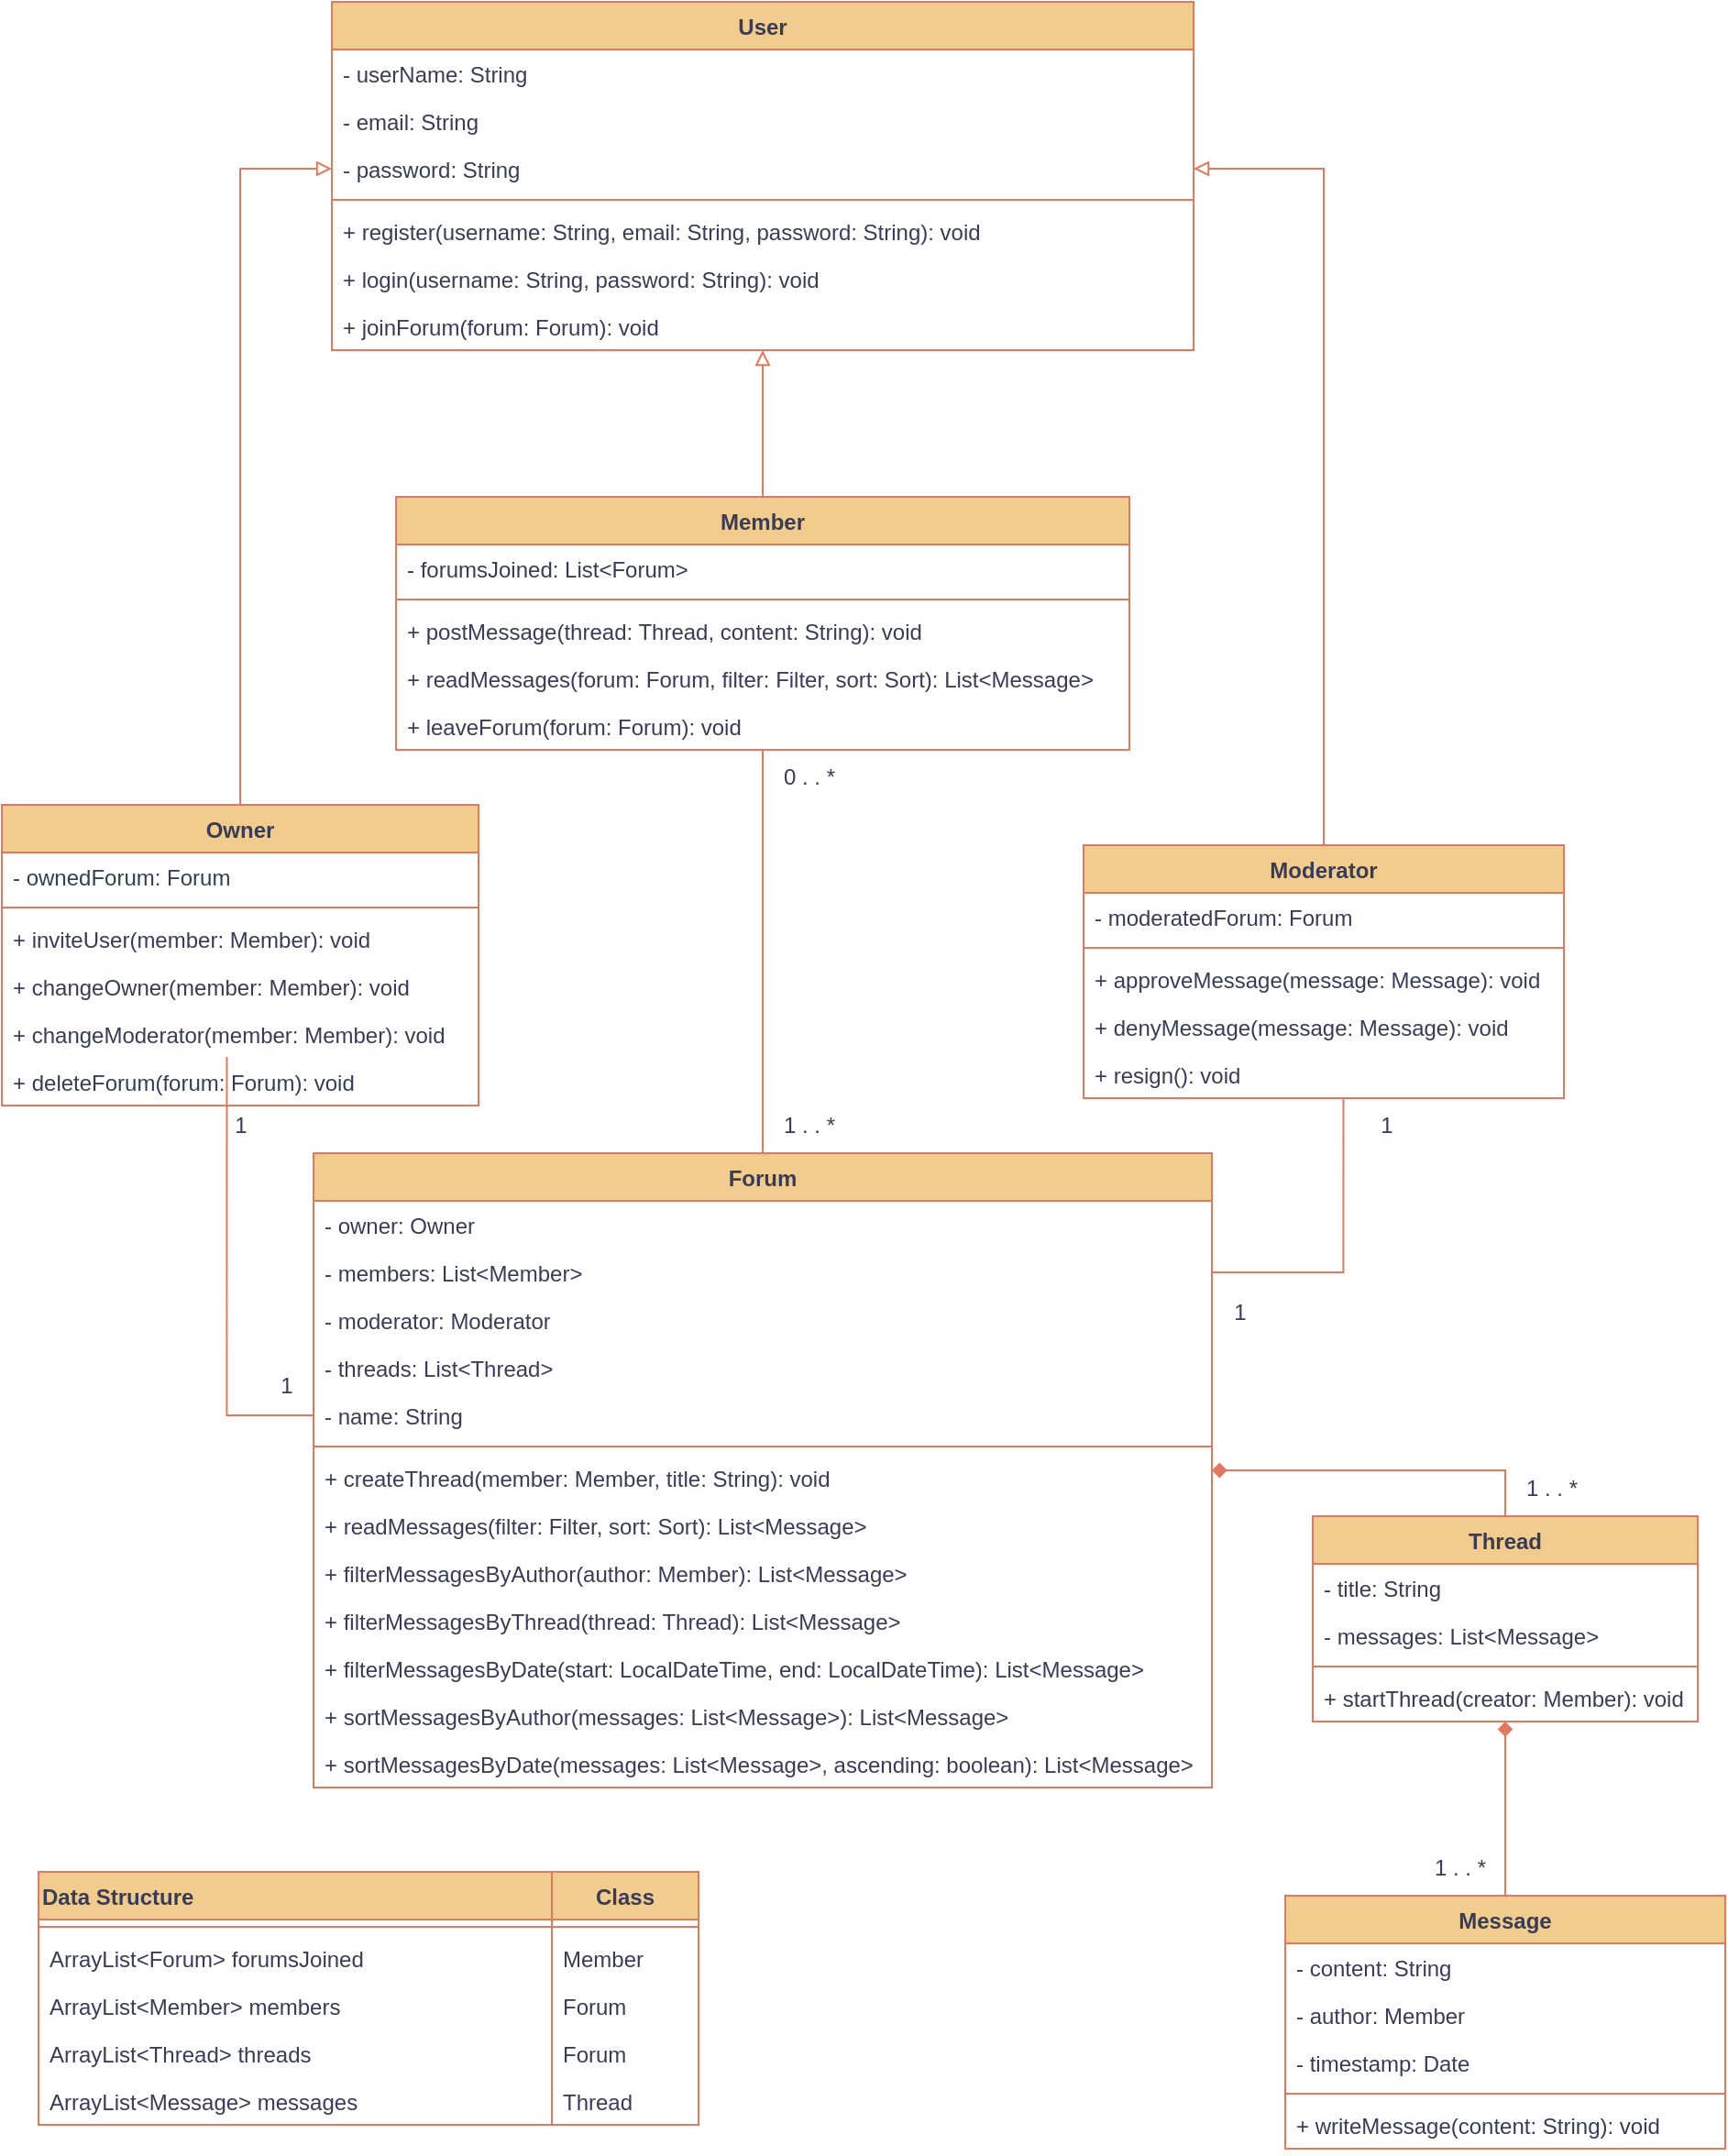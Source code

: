 <mxfile version="26.1.0">
  <diagram name="Page-1" id="z3F2Df69MTrh12v1El92">
    <mxGraphModel dx="954" dy="647" grid="1" gridSize="10" guides="1" tooltips="1" connect="1" arrows="1" fold="1" page="1" pageScale="1" pageWidth="850" pageHeight="1100" math="0" shadow="0">
      <root>
        <mxCell id="0" />
        <mxCell id="1" parent="0" />
        <mxCell id="HGnSuS2llOxZGflMNCmK-1" value="User" style="swimlane;fontStyle=1;align=center;verticalAlign=top;childLayout=stackLayout;horizontal=1;startSize=26;horizontalStack=0;resizeParent=1;resizeParentMax=0;resizeLast=0;collapsible=1;marginBottom=0;whiteSpace=wrap;html=1;labelBackgroundColor=none;points=[[0,0,0,0,0],[0,0.25,0,0,0],[0,0.5,0,0,0],[0,0.75,0,0,0],[0,1,0,0,0],[0.25,0,0,0,0],[0.25,1,0,0,0],[0.5,0,0,0,0],[0.5,1,0,0,0],[0.75,0,0,0,0],[0.75,1,0,0,0],[1,0,0,0,0],[1,0.25,0,0,0],[1,0.5,0,0,0],[1,0.75,0,0,0],[1,1,0,0,0]];swimlaneLine=1;fillOpacity=100;fillColor=#F2CC8F;strokeColor=#E07A5F;fontColor=#393C56;" parent="1" vertex="1">
          <mxGeometry x="190" y="20" width="470" height="190" as="geometry">
            <mxRectangle x="345" y="50" width="70" height="30" as="alternateBounds" />
          </mxGeometry>
        </mxCell>
        <mxCell id="HGnSuS2llOxZGflMNCmK-2" value="- userName: String" style="text;align=left;verticalAlign=top;spacingLeft=4;spacingRight=4;overflow=hidden;rotatable=0;points=[[0,0.5],[1,0.5]];portConstraint=eastwest;whiteSpace=wrap;html=1;labelBackgroundColor=none;swimlaneLine=1;fillOpacity=100;fontColor=#393C56;" parent="HGnSuS2llOxZGflMNCmK-1" vertex="1">
          <mxGeometry y="26" width="470" height="26" as="geometry" />
        </mxCell>
        <mxCell id="HGnSuS2llOxZGflMNCmK-4" value="- email: String" style="text;align=left;verticalAlign=top;spacingLeft=4;spacingRight=4;overflow=hidden;rotatable=0;points=[[0,0.5],[1,0.5]];portConstraint=eastwest;whiteSpace=wrap;html=1;labelBackgroundColor=none;swimlaneLine=1;fillOpacity=100;fontColor=#393C56;" parent="HGnSuS2llOxZGflMNCmK-1" vertex="1">
          <mxGeometry y="52" width="470" height="26" as="geometry" />
        </mxCell>
        <mxCell id="HGnSuS2llOxZGflMNCmK-54" value="- password: String" style="text;align=left;verticalAlign=top;spacingLeft=4;spacingRight=4;overflow=hidden;rotatable=0;points=[[0,0.5],[1,0.5]];portConstraint=eastwest;whiteSpace=wrap;html=1;labelBackgroundColor=none;swimlaneLine=1;fillOpacity=100;fontColor=#393C56;" parent="HGnSuS2llOxZGflMNCmK-1" vertex="1">
          <mxGeometry y="78" width="470" height="26" as="geometry" />
        </mxCell>
        <mxCell id="HGnSuS2llOxZGflMNCmK-3" value="" style="line;strokeWidth=1;align=left;verticalAlign=middle;spacingTop=-1;spacingLeft=3;spacingRight=3;rotatable=0;labelPosition=right;points=[];portConstraint=eastwest;labelBackgroundColor=none;swimlaneLine=1;fillOpacity=100;fillColor=#F2CC8F;strokeColor=#E07A5F;fontColor=#393C56;" parent="HGnSuS2llOxZGflMNCmK-1" vertex="1">
          <mxGeometry y="104" width="470" height="8" as="geometry" />
        </mxCell>
        <mxCell id="HGnSuS2llOxZGflMNCmK-56" value="+ register(username: String, email: String, password: String): void" style="text;align=left;verticalAlign=top;spacingLeft=4;spacingRight=4;overflow=hidden;rotatable=0;points=[[0,0.5],[1,0.5]];portConstraint=eastwest;whiteSpace=wrap;html=1;labelBackgroundColor=none;swimlaneLine=1;fillOpacity=100;fontColor=#393C56;" parent="HGnSuS2llOxZGflMNCmK-1" vertex="1">
          <mxGeometry y="112" width="470" height="26" as="geometry" />
        </mxCell>
        <mxCell id="HGnSuS2llOxZGflMNCmK-57" value="+ login(username: String, password: String): void" style="text;align=left;verticalAlign=top;spacingLeft=4;spacingRight=4;overflow=hidden;rotatable=0;points=[[0,0.5],[1,0.5]];portConstraint=eastwest;whiteSpace=wrap;html=1;labelBackgroundColor=none;swimlaneLine=1;fillOpacity=100;fontColor=#393C56;" parent="HGnSuS2llOxZGflMNCmK-1" vertex="1">
          <mxGeometry y="138" width="470" height="26" as="geometry" />
        </mxCell>
        <mxCell id="HGnSuS2llOxZGflMNCmK-58" value="+ joinForum(forum: Forum): void" style="text;align=left;verticalAlign=top;spacingLeft=4;spacingRight=4;overflow=hidden;rotatable=0;points=[[0,0.5],[1,0.5]];portConstraint=eastwest;whiteSpace=wrap;html=1;labelBackgroundColor=none;swimlaneLine=1;fillOpacity=100;fontColor=#393C56;" parent="HGnSuS2llOxZGflMNCmK-1" vertex="1">
          <mxGeometry y="164" width="470" height="26" as="geometry" />
        </mxCell>
        <mxCell id="HGnSuS2llOxZGflMNCmK-115" style="edgeStyle=orthogonalEdgeStyle;rounded=0;orthogonalLoop=1;jettySize=auto;html=1;exitX=0.5;exitY=0;exitDx=0;exitDy=0;entryX=0;entryY=0.5;entryDx=0;entryDy=0;endArrow=block;endFill=0;swimlaneLine=1;fillOpacity=100;labelBackgroundColor=none;strokeColor=#E07A5F;fontColor=default;" parent="1" source="HGnSuS2llOxZGflMNCmK-8" target="HGnSuS2llOxZGflMNCmK-54" edge="1">
          <mxGeometry relative="1" as="geometry" />
        </mxCell>
        <mxCell id="HGnSuS2llOxZGflMNCmK-8" value="Owner" style="swimlane;fontStyle=1;align=center;verticalAlign=top;childLayout=stackLayout;horizontal=1;startSize=26;horizontalStack=0;resizeParent=1;resizeParentMax=0;resizeLast=0;collapsible=1;marginBottom=0;whiteSpace=wrap;html=1;labelBackgroundColor=none;swimlaneLine=1;fillOpacity=100;fillColor=#F2CC8F;strokeColor=#E07A5F;fontColor=#393C56;" parent="1" vertex="1">
          <mxGeometry x="10" y="458" width="260" height="164" as="geometry" />
        </mxCell>
        <mxCell id="HGnSuS2llOxZGflMNCmK-9" value="- ownedForum: Forum" style="text;align=left;verticalAlign=top;spacingLeft=4;spacingRight=4;overflow=hidden;rotatable=0;points=[[0,0.5],[1,0.5]];portConstraint=eastwest;whiteSpace=wrap;html=1;labelBackgroundColor=none;swimlaneLine=1;fillOpacity=100;fontColor=#393C56;" parent="HGnSuS2llOxZGflMNCmK-8" vertex="1">
          <mxGeometry y="26" width="260" height="26" as="geometry" />
        </mxCell>
        <mxCell id="HGnSuS2llOxZGflMNCmK-10" value="" style="line;strokeWidth=1;align=left;verticalAlign=middle;spacingTop=-1;spacingLeft=3;spacingRight=3;rotatable=0;labelPosition=right;points=[];portConstraint=eastwest;labelBackgroundColor=none;swimlaneLine=1;fillOpacity=100;fillColor=#F2CC8F;strokeColor=#E07A5F;fontColor=#393C56;" parent="HGnSuS2llOxZGflMNCmK-8" vertex="1">
          <mxGeometry y="52" width="260" height="8" as="geometry" />
        </mxCell>
        <mxCell id="HGnSuS2llOxZGflMNCmK-11" value="+ inviteUser(member: Member): void" style="text;align=left;verticalAlign=top;spacingLeft=4;spacingRight=4;overflow=hidden;rotatable=0;points=[[0,0.5],[1,0.5]];portConstraint=eastwest;whiteSpace=wrap;html=1;labelBackgroundColor=none;swimlaneLine=1;fillOpacity=100;fontColor=#393C56;" parent="HGnSuS2llOxZGflMNCmK-8" vertex="1">
          <mxGeometry y="60" width="260" height="26" as="geometry" />
        </mxCell>
        <mxCell id="HGnSuS2llOxZGflMNCmK-104" value="+ changeOwner(member: Member): void" style="text;align=left;verticalAlign=top;spacingLeft=4;spacingRight=4;overflow=hidden;rotatable=0;points=[[0,0.5],[1,0.5]];portConstraint=eastwest;whiteSpace=wrap;html=1;labelBackgroundColor=none;swimlaneLine=1;fillOpacity=100;fontColor=#393C56;" parent="HGnSuS2llOxZGflMNCmK-8" vertex="1">
          <mxGeometry y="86" width="260" height="26" as="geometry" />
        </mxCell>
        <mxCell id="HGnSuS2llOxZGflMNCmK-105" value="+ changeModerator(member: Member): void" style="text;align=left;verticalAlign=top;spacingLeft=4;spacingRight=4;overflow=hidden;rotatable=0;points=[[0,0.5],[1,0.5]];portConstraint=eastwest;whiteSpace=wrap;html=1;labelBackgroundColor=none;swimlaneLine=1;fillOpacity=100;fontColor=#393C56;" parent="HGnSuS2llOxZGflMNCmK-8" vertex="1">
          <mxGeometry y="112" width="260" height="26" as="geometry" />
        </mxCell>
        <mxCell id="B9IBZ_fGkiX7QA2dtsgO-2" value="+ deleteForum(forum: Forum): void" style="text;align=left;verticalAlign=top;spacingLeft=4;spacingRight=4;overflow=hidden;rotatable=0;points=[[0,0.5],[1,0.5]];portConstraint=eastwest;whiteSpace=wrap;html=1;labelBackgroundColor=none;swimlaneLine=1;fillOpacity=100;fontColor=#393C56;" vertex="1" parent="HGnSuS2llOxZGflMNCmK-8">
          <mxGeometry y="138" width="260" height="26" as="geometry" />
        </mxCell>
        <mxCell id="HGnSuS2llOxZGflMNCmK-114" style="edgeStyle=orthogonalEdgeStyle;rounded=0;orthogonalLoop=1;jettySize=auto;html=1;exitX=0.5;exitY=0;exitDx=0;exitDy=0;entryX=1;entryY=0.5;entryDx=0;entryDy=0;endArrow=block;endFill=0;swimlaneLine=1;fillOpacity=100;labelBackgroundColor=none;strokeColor=#E07A5F;fontColor=default;" parent="1" source="HGnSuS2llOxZGflMNCmK-12" target="HGnSuS2llOxZGflMNCmK-54" edge="1">
          <mxGeometry relative="1" as="geometry" />
        </mxCell>
        <mxCell id="HGnSuS2llOxZGflMNCmK-12" value="Moderator" style="swimlane;fontStyle=1;align=center;verticalAlign=top;childLayout=stackLayout;horizontal=1;startSize=26;horizontalStack=0;resizeParent=1;resizeParentMax=0;resizeLast=0;collapsible=1;marginBottom=0;whiteSpace=wrap;html=1;labelBackgroundColor=none;swimlaneLine=1;fillOpacity=100;fillColor=#F2CC8F;strokeColor=#E07A5F;fontColor=#393C56;" parent="1" vertex="1">
          <mxGeometry x="600" y="480" width="262" height="138" as="geometry" />
        </mxCell>
        <mxCell id="HGnSuS2llOxZGflMNCmK-13" value="- moderatedForum: Forum" style="text;align=left;verticalAlign=top;spacingLeft=4;spacingRight=4;overflow=hidden;rotatable=0;points=[[0,0.5],[1,0.5]];portConstraint=eastwest;whiteSpace=wrap;html=1;labelBackgroundColor=none;swimlaneLine=1;fillOpacity=100;fontColor=#393C56;" parent="HGnSuS2llOxZGflMNCmK-12" vertex="1">
          <mxGeometry y="26" width="262" height="26" as="geometry" />
        </mxCell>
        <mxCell id="HGnSuS2llOxZGflMNCmK-14" value="" style="line;strokeWidth=1;align=left;verticalAlign=middle;spacingTop=-1;spacingLeft=3;spacingRight=3;rotatable=0;labelPosition=right;points=[];portConstraint=eastwest;labelBackgroundColor=none;swimlaneLine=1;fillOpacity=100;fillColor=#F2CC8F;strokeColor=#E07A5F;fontColor=#393C56;" parent="HGnSuS2llOxZGflMNCmK-12" vertex="1">
          <mxGeometry y="52" width="262" height="8" as="geometry" />
        </mxCell>
        <mxCell id="HGnSuS2llOxZGflMNCmK-15" value="+ approveMessage(message: Message): void" style="text;align=left;verticalAlign=top;spacingLeft=4;spacingRight=4;overflow=hidden;rotatable=0;points=[[0,0.5],[1,0.5]];portConstraint=eastwest;whiteSpace=wrap;html=1;labelBackgroundColor=none;swimlaneLine=1;fillOpacity=100;fontColor=#393C56;" parent="HGnSuS2llOxZGflMNCmK-12" vertex="1">
          <mxGeometry y="60" width="262" height="26" as="geometry" />
        </mxCell>
        <mxCell id="HGnSuS2llOxZGflMNCmK-64" value="+ denyMessage(message: Message): void" style="text;align=left;verticalAlign=top;spacingLeft=4;spacingRight=4;overflow=hidden;rotatable=0;points=[[0,0.5],[1,0.5]];portConstraint=eastwest;whiteSpace=wrap;html=1;labelBackgroundColor=none;swimlaneLine=1;fillOpacity=100;fontColor=#393C56;" parent="HGnSuS2llOxZGflMNCmK-12" vertex="1">
          <mxGeometry y="86" width="262" height="26" as="geometry" />
        </mxCell>
        <mxCell id="HGnSuS2llOxZGflMNCmK-65" value="+ resign(): void" style="text;align=left;verticalAlign=top;spacingLeft=4;spacingRight=4;overflow=hidden;rotatable=0;points=[[0,0.5],[1,0.5]];portConstraint=eastwest;whiteSpace=wrap;html=1;labelBackgroundColor=none;swimlaneLine=1;fillOpacity=100;fontColor=#393C56;" parent="HGnSuS2llOxZGflMNCmK-12" vertex="1">
          <mxGeometry y="112" width="262" height="26" as="geometry" />
        </mxCell>
        <mxCell id="HGnSuS2llOxZGflMNCmK-122" value="" style="edgeStyle=orthogonalEdgeStyle;rounded=0;orthogonalLoop=1;jettySize=auto;html=1;endArrow=block;endFill=0;swimlaneLine=1;fillOpacity=100;labelBackgroundColor=none;strokeColor=#E07A5F;fontColor=default;" parent="1" source="HGnSuS2llOxZGflMNCmK-16" target="HGnSuS2llOxZGflMNCmK-58" edge="1">
          <mxGeometry relative="1" as="geometry">
            <Array as="points">
              <mxPoint x="425" y="260" />
              <mxPoint x="425" y="260" />
            </Array>
          </mxGeometry>
        </mxCell>
        <mxCell id="HGnSuS2llOxZGflMNCmK-126" value="" style="edgeStyle=orthogonalEdgeStyle;rounded=0;orthogonalLoop=1;jettySize=auto;html=1;entryX=0.5;entryY=0;entryDx=0;entryDy=0;endArrow=none;startFill=0;swimlaneLine=1;fillOpacity=100;labelBackgroundColor=none;strokeColor=#E07A5F;fontColor=default;" parent="1" source="HGnSuS2llOxZGflMNCmK-16" target="HGnSuS2llOxZGflMNCmK-20" edge="1">
          <mxGeometry relative="1" as="geometry">
            <mxPoint x="425" y="577" as="targetPoint" />
          </mxGeometry>
        </mxCell>
        <mxCell id="HGnSuS2llOxZGflMNCmK-16" value="Member" style="swimlane;fontStyle=1;align=center;verticalAlign=top;childLayout=stackLayout;horizontal=1;startSize=26;horizontalStack=0;resizeParent=1;resizeParentMax=0;resizeLast=0;collapsible=1;marginBottom=0;whiteSpace=wrap;html=1;labelBackgroundColor=none;swimlaneLine=1;fillOpacity=100;fillColor=#F2CC8F;strokeColor=#E07A5F;fontColor=#393C56;" parent="1" vertex="1">
          <mxGeometry x="225" y="290" width="400" height="138" as="geometry" />
        </mxCell>
        <mxCell id="HGnSuS2llOxZGflMNCmK-17" value="- forumsJoined: List&amp;lt;Forum&amp;gt;" style="text;align=left;verticalAlign=top;spacingLeft=4;spacingRight=4;overflow=hidden;rotatable=0;points=[[0,0.5],[1,0.5]];portConstraint=eastwest;whiteSpace=wrap;html=1;labelBackgroundColor=none;swimlaneLine=1;fillOpacity=100;fontColor=#393C56;" parent="HGnSuS2llOxZGflMNCmK-16" vertex="1">
          <mxGeometry y="26" width="400" height="26" as="geometry" />
        </mxCell>
        <mxCell id="HGnSuS2llOxZGflMNCmK-18" value="" style="line;strokeWidth=1;align=left;verticalAlign=middle;spacingTop=-1;spacingLeft=3;spacingRight=3;rotatable=0;labelPosition=right;points=[];portConstraint=eastwest;labelBackgroundColor=none;swimlaneLine=1;fillOpacity=100;fillColor=#F2CC8F;strokeColor=#E07A5F;fontColor=#393C56;" parent="HGnSuS2llOxZGflMNCmK-16" vertex="1">
          <mxGeometry y="52" width="400" height="8" as="geometry" />
        </mxCell>
        <mxCell id="HGnSuS2llOxZGflMNCmK-19" value="+ postMessage(thread: Thread, content: String): void" style="text;align=left;verticalAlign=top;spacingLeft=4;spacingRight=4;overflow=hidden;rotatable=0;points=[[0,0.5],[1,0.5]];portConstraint=eastwest;whiteSpace=wrap;html=1;labelBackgroundColor=none;swimlaneLine=1;fillOpacity=100;fontColor=#393C56;" parent="HGnSuS2llOxZGflMNCmK-16" vertex="1">
          <mxGeometry y="60" width="400" height="26" as="geometry" />
        </mxCell>
        <mxCell id="HGnSuS2llOxZGflMNCmK-106" value="+ readMessages(forum: Forum, filter: Filter, sort: Sort): List&amp;lt;Message&amp;gt;" style="text;align=left;verticalAlign=top;spacingLeft=4;spacingRight=4;overflow=hidden;rotatable=0;points=[[0,0.5],[1,0.5]];portConstraint=eastwest;whiteSpace=wrap;html=1;labelBackgroundColor=none;swimlaneLine=1;fillOpacity=100;fontColor=#393C56;" parent="HGnSuS2llOxZGflMNCmK-16" vertex="1">
          <mxGeometry y="86" width="400" height="26" as="geometry" />
        </mxCell>
        <mxCell id="HGnSuS2llOxZGflMNCmK-107" value="+ leaveForum(forum: Forum): void&amp;nbsp;" style="text;align=left;verticalAlign=top;spacingLeft=4;spacingRight=4;overflow=hidden;rotatable=0;points=[[0,0.5],[1,0.5]];portConstraint=eastwest;whiteSpace=wrap;html=1;labelBackgroundColor=none;swimlaneLine=1;fillOpacity=100;fontColor=#393C56;" parent="HGnSuS2llOxZGflMNCmK-16" vertex="1">
          <mxGeometry y="112" width="400" height="26" as="geometry" />
        </mxCell>
        <mxCell id="HGnSuS2llOxZGflMNCmK-20" value="Forum" style="swimlane;fontStyle=1;align=center;verticalAlign=top;childLayout=stackLayout;horizontal=1;startSize=26;horizontalStack=0;resizeParent=1;resizeParentMax=0;resizeLast=0;collapsible=1;marginBottom=0;whiteSpace=wrap;html=1;labelBackgroundColor=none;swimlaneLine=1;fillOpacity=100;fillColor=#F2CC8F;strokeColor=#E07A5F;fontColor=#393C56;" parent="1" vertex="1">
          <mxGeometry x="180" y="648" width="490" height="346" as="geometry" />
        </mxCell>
        <mxCell id="HGnSuS2llOxZGflMNCmK-23" value="- owner: Owner" style="text;align=left;verticalAlign=top;spacingLeft=4;spacingRight=4;overflow=hidden;rotatable=0;points=[[0,0.5],[1,0.5]];portConstraint=eastwest;whiteSpace=wrap;html=1;labelBackgroundColor=none;swimlaneLine=1;fillOpacity=100;fontColor=#393C56;" parent="HGnSuS2llOxZGflMNCmK-20" vertex="1">
          <mxGeometry y="26" width="490" height="26" as="geometry" />
        </mxCell>
        <mxCell id="HGnSuS2llOxZGflMNCmK-136" value="- members: List&amp;lt;Member&amp;gt;" style="text;align=left;verticalAlign=top;spacingLeft=4;spacingRight=4;overflow=hidden;rotatable=0;points=[[0,0.5],[1,0.5]];portConstraint=eastwest;whiteSpace=wrap;html=1;labelBackgroundColor=none;swimlaneLine=1;fillOpacity=100;fontColor=#393C56;" parent="HGnSuS2llOxZGflMNCmK-20" vertex="1">
          <mxGeometry y="52" width="490" height="26" as="geometry" />
        </mxCell>
        <mxCell id="HGnSuS2llOxZGflMNCmK-135" value="- moderator: Moderator" style="text;align=left;verticalAlign=top;spacingLeft=4;spacingRight=4;overflow=hidden;rotatable=0;points=[[0,0.5],[1,0.5]];portConstraint=eastwest;whiteSpace=wrap;html=1;labelBackgroundColor=none;swimlaneLine=1;fillOpacity=100;fontColor=#393C56;" parent="HGnSuS2llOxZGflMNCmK-20" vertex="1">
          <mxGeometry y="78" width="490" height="26" as="geometry" />
        </mxCell>
        <mxCell id="HGnSuS2llOxZGflMNCmK-137" value="- threads: List&amp;lt;Thread&amp;gt;" style="text;align=left;verticalAlign=top;spacingLeft=4;spacingRight=4;overflow=hidden;rotatable=0;points=[[0,0.5],[1,0.5]];portConstraint=eastwest;whiteSpace=wrap;html=1;labelBackgroundColor=none;swimlaneLine=1;fillOpacity=100;fontColor=#393C56;" parent="HGnSuS2llOxZGflMNCmK-20" vertex="1">
          <mxGeometry y="104" width="490" height="26" as="geometry" />
        </mxCell>
        <mxCell id="HGnSuS2llOxZGflMNCmK-21" value="- name: String" style="text;align=left;verticalAlign=top;spacingLeft=4;spacingRight=4;overflow=hidden;rotatable=0;points=[[0,0.5],[1,0.5]];portConstraint=eastwest;whiteSpace=wrap;html=1;labelBackgroundColor=none;swimlaneLine=1;fillOpacity=100;fontColor=#393C56;" parent="HGnSuS2llOxZGflMNCmK-20" vertex="1">
          <mxGeometry y="130" width="490" height="26" as="geometry" />
        </mxCell>
        <mxCell id="HGnSuS2llOxZGflMNCmK-22" value="" style="line;strokeWidth=1;align=left;verticalAlign=middle;spacingTop=-1;spacingLeft=3;spacingRight=3;rotatable=0;labelPosition=right;points=[];portConstraint=eastwest;labelBackgroundColor=none;swimlaneLine=1;fillOpacity=100;fillColor=#F2CC8F;strokeColor=#E07A5F;fontColor=#393C56;" parent="HGnSuS2llOxZGflMNCmK-20" vertex="1">
          <mxGeometry y="156" width="490" height="8" as="geometry" />
        </mxCell>
        <mxCell id="HGnSuS2llOxZGflMNCmK-138" value="+ createThread(member: Member, title: String): void&amp;nbsp;" style="text;align=left;verticalAlign=top;spacingLeft=4;spacingRight=4;overflow=hidden;rotatable=0;points=[[0,0.5],[1,0.5]];portConstraint=eastwest;whiteSpace=wrap;html=1;labelBackgroundColor=none;swimlaneLine=1;fillOpacity=100;fontColor=#393C56;" parent="HGnSuS2llOxZGflMNCmK-20" vertex="1">
          <mxGeometry y="164" width="490" height="26" as="geometry" />
        </mxCell>
        <mxCell id="HGnSuS2llOxZGflMNCmK-139" value="+ readMessages(filter: Filter, sort: Sort): List&amp;lt;Message&amp;gt;" style="text;align=left;verticalAlign=top;spacingLeft=4;spacingRight=4;overflow=hidden;rotatable=0;points=[[0,0.5],[1,0.5]];portConstraint=eastwest;whiteSpace=wrap;html=1;labelBackgroundColor=none;swimlaneLine=1;fillOpacity=100;fontColor=#393C56;" parent="HGnSuS2llOxZGflMNCmK-20" vertex="1">
          <mxGeometry y="190" width="490" height="26" as="geometry" />
        </mxCell>
        <mxCell id="Yi4fnl9Zr6z6oDCsIL2O-12" value="+ filterMessagesByAuthor(author: Member): List&amp;lt;Message&amp;gt;" style="text;align=left;verticalAlign=top;spacingLeft=4;spacingRight=4;overflow=hidden;rotatable=0;points=[[0,0.5],[1,0.5]];portConstraint=eastwest;whiteSpace=wrap;html=1;labelBackgroundColor=none;swimlaneLine=1;fillOpacity=100;fontColor=#393C56;" parent="HGnSuS2llOxZGflMNCmK-20" vertex="1">
          <mxGeometry y="216" width="490" height="26" as="geometry" />
        </mxCell>
        <mxCell id="Yi4fnl9Zr6z6oDCsIL2O-13" value="+ filterMessagesByThread(thread: Thread): List&amp;lt;Message&amp;gt;" style="text;align=left;verticalAlign=top;spacingLeft=4;spacingRight=4;overflow=hidden;rotatable=0;points=[[0,0.5],[1,0.5]];portConstraint=eastwest;whiteSpace=wrap;html=1;labelBackgroundColor=none;swimlaneLine=1;fillOpacity=100;fontColor=#393C56;" parent="HGnSuS2llOxZGflMNCmK-20" vertex="1">
          <mxGeometry y="242" width="490" height="26" as="geometry" />
        </mxCell>
        <mxCell id="Yi4fnl9Zr6z6oDCsIL2O-14" value="+ filterMessagesByDate(start: LocalDateTime, end: LocalDateTime): List&amp;lt;Message&amp;gt;" style="text;align=left;verticalAlign=top;spacingLeft=4;spacingRight=4;overflow=hidden;rotatable=0;points=[[0,0.5],[1,0.5]];portConstraint=eastwest;whiteSpace=wrap;html=1;labelBackgroundColor=none;swimlaneLine=1;fillOpacity=100;fontColor=#393C56;" parent="HGnSuS2llOxZGflMNCmK-20" vertex="1">
          <mxGeometry y="268" width="490" height="26" as="geometry" />
        </mxCell>
        <mxCell id="Yi4fnl9Zr6z6oDCsIL2O-15" value="+ sortMessagesByAuthor(messages: List&amp;lt;Message&amp;gt;): List&amp;lt;Message&amp;gt;" style="text;align=left;verticalAlign=top;spacingLeft=4;spacingRight=4;overflow=hidden;rotatable=0;points=[[0,0.5],[1,0.5]];portConstraint=eastwest;whiteSpace=wrap;html=1;labelBackgroundColor=none;swimlaneLine=1;fillOpacity=100;fontColor=#393C56;" parent="HGnSuS2llOxZGflMNCmK-20" vertex="1">
          <mxGeometry y="294" width="490" height="26" as="geometry" />
        </mxCell>
        <mxCell id="Yi4fnl9Zr6z6oDCsIL2O-16" value="+ sortMessagesByDate(messages: List&amp;lt;Message&amp;gt;, ascending: boolean): List&amp;lt;Message&amp;gt;" style="text;align=left;verticalAlign=top;spacingLeft=4;spacingRight=4;overflow=hidden;rotatable=0;points=[[0,0.5],[1,0.5]];portConstraint=eastwest;whiteSpace=wrap;html=1;labelBackgroundColor=none;swimlaneLine=1;fillOpacity=100;fontColor=#393C56;" parent="HGnSuS2llOxZGflMNCmK-20" vertex="1">
          <mxGeometry y="320" width="490" height="26" as="geometry" />
        </mxCell>
        <mxCell id="HGnSuS2llOxZGflMNCmK-124" style="edgeStyle=orthogonalEdgeStyle;rounded=0;orthogonalLoop=1;jettySize=auto;html=1;exitX=0.5;exitY=0;exitDx=0;exitDy=0;entryX=1;entryY=0.5;entryDx=0;entryDy=0;endArrow=diamond;endFill=1;curved=0;strokeWidth=1;swimlaneLine=1;fillOpacity=100;labelBackgroundColor=none;strokeColor=#E07A5F;fontColor=default;" parent="1" source="HGnSuS2llOxZGflMNCmK-24" target="HGnSuS2llOxZGflMNCmK-20" edge="1">
          <mxGeometry relative="1" as="geometry" />
        </mxCell>
        <mxCell id="HGnSuS2llOxZGflMNCmK-134" style="edgeStyle=orthogonalEdgeStyle;rounded=0;orthogonalLoop=1;jettySize=auto;html=1;exitX=0.5;exitY=1;exitDx=0;exitDy=0;entryX=0.5;entryY=0;entryDx=0;entryDy=0;startArrow=diamond;startFill=1;endArrow=none;swimlaneLine=1;fillOpacity=100;labelBackgroundColor=none;strokeColor=#E07A5F;fontColor=default;" parent="1" source="HGnSuS2llOxZGflMNCmK-24" target="HGnSuS2llOxZGflMNCmK-28" edge="1">
          <mxGeometry relative="1" as="geometry" />
        </mxCell>
        <mxCell id="HGnSuS2llOxZGflMNCmK-24" value="Thread" style="swimlane;fontStyle=1;align=center;verticalAlign=top;childLayout=stackLayout;horizontal=1;startSize=26;horizontalStack=0;resizeParent=1;resizeParentMax=0;resizeLast=0;collapsible=1;marginBottom=0;whiteSpace=wrap;html=1;labelBackgroundColor=none;swimlaneLine=1;fillOpacity=100;fillColor=#F2CC8F;strokeColor=#E07A5F;fontColor=#393C56;" parent="1" vertex="1">
          <mxGeometry x="725" y="846" width="210" height="112" as="geometry" />
        </mxCell>
        <mxCell id="HGnSuS2llOxZGflMNCmK-27" value="- title: String&amp;nbsp;&amp;nbsp;" style="text;align=left;verticalAlign=top;spacingLeft=4;spacingRight=4;overflow=hidden;rotatable=0;points=[[0,0.5],[1,0.5]];portConstraint=eastwest;whiteSpace=wrap;html=1;labelBackgroundColor=none;swimlaneLine=1;fillOpacity=100;fontColor=#393C56;" parent="HGnSuS2llOxZGflMNCmK-24" vertex="1">
          <mxGeometry y="26" width="210" height="26" as="geometry" />
        </mxCell>
        <mxCell id="HGnSuS2llOxZGflMNCmK-25" value="- messages: List&amp;lt;Message&amp;gt;&amp;nbsp;" style="text;align=left;verticalAlign=top;spacingLeft=4;spacingRight=4;overflow=hidden;rotatable=0;points=[[0,0.5],[1,0.5]];portConstraint=eastwest;whiteSpace=wrap;html=1;labelBackgroundColor=none;swimlaneLine=1;fillOpacity=100;fontColor=#393C56;" parent="HGnSuS2llOxZGflMNCmK-24" vertex="1">
          <mxGeometry y="52" width="210" height="26" as="geometry" />
        </mxCell>
        <mxCell id="HGnSuS2llOxZGflMNCmK-26" value="" style="line;strokeWidth=1;align=left;verticalAlign=middle;spacingTop=-1;spacingLeft=3;spacingRight=3;rotatable=0;labelPosition=right;points=[];portConstraint=eastwest;labelBackgroundColor=none;swimlaneLine=1;fillOpacity=100;fillColor=#F2CC8F;strokeColor=#E07A5F;fontColor=#393C56;" parent="HGnSuS2llOxZGflMNCmK-24" vertex="1">
          <mxGeometry y="78" width="210" height="8" as="geometry" />
        </mxCell>
        <mxCell id="HGnSuS2llOxZGflMNCmK-69" value="+ startThread(creator: Member): void" style="text;align=left;verticalAlign=top;spacingLeft=4;spacingRight=4;overflow=hidden;rotatable=0;points=[[0,0.5],[1,0.5]];portConstraint=eastwest;whiteSpace=wrap;html=1;labelBackgroundColor=none;swimlaneLine=1;fillOpacity=100;fontColor=#393C56;" parent="HGnSuS2llOxZGflMNCmK-24" vertex="1">
          <mxGeometry y="86" width="210" height="26" as="geometry" />
        </mxCell>
        <mxCell id="HGnSuS2llOxZGflMNCmK-28" value="Message" style="swimlane;fontStyle=1;align=center;verticalAlign=top;childLayout=stackLayout;horizontal=1;startSize=26;horizontalStack=0;resizeParent=1;resizeParentMax=0;resizeLast=0;collapsible=1;marginBottom=0;whiteSpace=wrap;html=1;labelBackgroundColor=none;swimlaneLine=1;fillOpacity=100;fillColor=#F2CC8F;strokeColor=#E07A5F;fontColor=#393C56;" parent="1" vertex="1">
          <mxGeometry x="710" y="1053" width="240" height="138" as="geometry" />
        </mxCell>
        <mxCell id="HGnSuS2llOxZGflMNCmK-67" value="- content: String&amp;nbsp;" style="text;align=left;verticalAlign=top;spacingLeft=4;spacingRight=4;overflow=hidden;rotatable=0;points=[[0,0.5],[1,0.5]];portConstraint=eastwest;whiteSpace=wrap;html=1;labelBackgroundColor=none;swimlaneLine=1;fillOpacity=100;fontColor=#393C56;" parent="HGnSuS2llOxZGflMNCmK-28" vertex="1">
          <mxGeometry y="26" width="240" height="26" as="geometry" />
        </mxCell>
        <mxCell id="HGnSuS2llOxZGflMNCmK-31" value="- author: Member" style="text;align=left;verticalAlign=top;spacingLeft=4;spacingRight=4;overflow=hidden;rotatable=0;points=[[0,0.5],[1,0.5]];portConstraint=eastwest;whiteSpace=wrap;html=1;labelBackgroundColor=none;swimlaneLine=1;fillOpacity=100;fontColor=#393C56;" parent="HGnSuS2llOxZGflMNCmK-28" vertex="1">
          <mxGeometry y="52" width="240" height="26" as="geometry" />
        </mxCell>
        <mxCell id="HGnSuS2llOxZGflMNCmK-68" value="- timestamp: Date&amp;nbsp;&amp;nbsp;" style="text;align=left;verticalAlign=top;spacingLeft=4;spacingRight=4;overflow=hidden;rotatable=0;points=[[0,0.5],[1,0.5]];portConstraint=eastwest;whiteSpace=wrap;html=1;labelBackgroundColor=none;swimlaneLine=1;fillOpacity=100;fontColor=#393C56;" parent="HGnSuS2llOxZGflMNCmK-28" vertex="1">
          <mxGeometry y="78" width="240" height="26" as="geometry" />
        </mxCell>
        <mxCell id="HGnSuS2llOxZGflMNCmK-30" value="" style="line;strokeWidth=1;align=left;verticalAlign=middle;spacingTop=-1;spacingLeft=3;spacingRight=3;rotatable=0;labelPosition=right;points=[];portConstraint=eastwest;labelBackgroundColor=none;swimlaneLine=1;fillOpacity=100;fillColor=#F2CC8F;strokeColor=#E07A5F;fontColor=#393C56;" parent="HGnSuS2llOxZGflMNCmK-28" vertex="1">
          <mxGeometry y="104" width="240" height="8" as="geometry" />
        </mxCell>
        <mxCell id="HGnSuS2llOxZGflMNCmK-142" value="+ writeMessage(content: String): void" style="text;align=left;verticalAlign=top;spacingLeft=4;spacingRight=4;overflow=hidden;rotatable=0;points=[[0,0.5],[1,0.5]];portConstraint=eastwest;whiteSpace=wrap;html=1;labelBackgroundColor=none;swimlaneLine=1;fillOpacity=100;fontColor=#393C56;" parent="HGnSuS2llOxZGflMNCmK-28" vertex="1">
          <mxGeometry y="112" width="240" height="26" as="geometry" />
        </mxCell>
        <mxCell id="HGnSuS2llOxZGflMNCmK-80" value="Data Structure" style="swimlane;fontStyle=1;align=left;verticalAlign=top;childLayout=stackLayout;horizontal=1;startSize=26;horizontalStack=0;resizeParent=1;resizeParentMax=0;resizeLast=0;collapsible=1;marginBottom=0;whiteSpace=wrap;html=1;labelBackgroundColor=none;swimlaneLine=1;fillOpacity=100;fillColor=#F2CC8F;strokeColor=#E07A5F;fontColor=#393C56;" parent="1" vertex="1">
          <mxGeometry x="30" y="1040" width="280" height="138" as="geometry" />
        </mxCell>
        <mxCell id="HGnSuS2llOxZGflMNCmK-82" value="" style="line;strokeWidth=1;align=left;verticalAlign=middle;spacingTop=-1;spacingLeft=3;spacingRight=3;rotatable=0;labelPosition=right;points=[];portConstraint=eastwest;labelBackgroundColor=none;swimlaneLine=1;fillOpacity=100;fillColor=#F2CC8F;strokeColor=#E07A5F;fontColor=#393C56;" parent="HGnSuS2llOxZGflMNCmK-80" vertex="1">
          <mxGeometry y="26" width="280" height="8" as="geometry" />
        </mxCell>
        <mxCell id="HGnSuS2llOxZGflMNCmK-83" value="ArrayList&amp;lt;Forum&amp;gt; forumsJoined" style="text;align=left;verticalAlign=top;spacingLeft=4;spacingRight=4;overflow=hidden;rotatable=0;points=[[0,0.5],[1,0.5]];portConstraint=eastwest;whiteSpace=wrap;html=1;labelBackgroundColor=none;swimlaneLine=1;fillOpacity=100;fontColor=#393C56;" parent="HGnSuS2llOxZGflMNCmK-80" vertex="1">
          <mxGeometry y="34" width="280" height="26" as="geometry" />
        </mxCell>
        <mxCell id="HGnSuS2llOxZGflMNCmK-85" value="ArrayList&amp;lt;Member&amp;gt; members" style="text;align=left;verticalAlign=top;spacingLeft=4;spacingRight=4;overflow=hidden;rotatable=0;points=[[0,0.5],[1,0.5]];portConstraint=eastwest;whiteSpace=wrap;html=1;labelBackgroundColor=none;swimlaneLine=1;fillOpacity=100;fontColor=#393C56;" parent="HGnSuS2llOxZGflMNCmK-80" vertex="1">
          <mxGeometry y="60" width="280" height="26" as="geometry" />
        </mxCell>
        <mxCell id="HGnSuS2llOxZGflMNCmK-86" value="ArrayList&amp;lt;Thread&amp;gt; threads" style="text;align=left;verticalAlign=top;spacingLeft=4;spacingRight=4;overflow=hidden;rotatable=0;points=[[0,0.5],[1,0.5]];portConstraint=eastwest;whiteSpace=wrap;html=1;labelBackgroundColor=none;swimlaneLine=1;fillOpacity=100;fontColor=#393C56;" parent="HGnSuS2llOxZGflMNCmK-80" vertex="1">
          <mxGeometry y="86" width="280" height="26" as="geometry" />
        </mxCell>
        <mxCell id="HGnSuS2llOxZGflMNCmK-87" value="ArrayList&amp;lt;Message&amp;gt; messages" style="text;align=left;verticalAlign=top;spacingLeft=4;spacingRight=4;overflow=hidden;rotatable=0;points=[[0,0.5],[1,0.5]];portConstraint=eastwest;whiteSpace=wrap;html=1;labelBackgroundColor=none;swimlaneLine=1;fillOpacity=100;fontColor=#393C56;" parent="HGnSuS2llOxZGflMNCmK-80" vertex="1">
          <mxGeometry y="112" width="280" height="26" as="geometry" />
        </mxCell>
        <mxCell id="HGnSuS2llOxZGflMNCmK-95" value="Class" style="swimlane;fontStyle=1;align=center;verticalAlign=top;childLayout=stackLayout;horizontal=1;startSize=26;horizontalStack=0;resizeParent=1;resizeParentMax=0;resizeLast=0;collapsible=1;marginBottom=0;whiteSpace=wrap;html=1;labelBackgroundColor=none;swimlaneLine=1;fillOpacity=100;fillColor=#F2CC8F;strokeColor=#E07A5F;fontColor=#393C56;" parent="1" vertex="1">
          <mxGeometry x="310" y="1040" width="80" height="138" as="geometry" />
        </mxCell>
        <mxCell id="HGnSuS2llOxZGflMNCmK-97" value="" style="line;strokeWidth=1;align=left;verticalAlign=middle;spacingTop=-1;spacingLeft=3;spacingRight=3;rotatable=0;labelPosition=right;points=[];portConstraint=eastwest;labelBackgroundColor=none;swimlaneLine=1;fillOpacity=100;fillColor=#F2CC8F;strokeColor=#E07A5F;fontColor=#393C56;" parent="HGnSuS2llOxZGflMNCmK-95" vertex="1">
          <mxGeometry y="26" width="80" height="8" as="geometry" />
        </mxCell>
        <mxCell id="HGnSuS2llOxZGflMNCmK-98" value="Member" style="text;align=left;verticalAlign=top;spacingLeft=4;spacingRight=4;overflow=hidden;rotatable=0;points=[[0,0.5],[1,0.5]];portConstraint=eastwest;whiteSpace=wrap;html=1;labelBackgroundColor=none;swimlaneLine=1;fillOpacity=100;fontColor=#393C56;" parent="HGnSuS2llOxZGflMNCmK-95" vertex="1">
          <mxGeometry y="34" width="80" height="26" as="geometry" />
        </mxCell>
        <mxCell id="HGnSuS2llOxZGflMNCmK-99" value="Forum" style="text;align=left;verticalAlign=top;spacingLeft=4;spacingRight=4;overflow=hidden;rotatable=0;points=[[0,0.5],[1,0.5]];portConstraint=eastwest;whiteSpace=wrap;html=1;labelBackgroundColor=none;swimlaneLine=1;fillOpacity=100;fontColor=#393C56;" parent="HGnSuS2llOxZGflMNCmK-95" vertex="1">
          <mxGeometry y="60" width="80" height="26" as="geometry" />
        </mxCell>
        <mxCell id="HGnSuS2llOxZGflMNCmK-100" value="Forum" style="text;align=left;verticalAlign=top;spacingLeft=4;spacingRight=4;overflow=hidden;rotatable=0;points=[[0,0.5],[1,0.5]];portConstraint=eastwest;whiteSpace=wrap;html=1;labelBackgroundColor=none;swimlaneLine=1;fillOpacity=100;fontColor=#393C56;" parent="HGnSuS2llOxZGflMNCmK-95" vertex="1">
          <mxGeometry y="86" width="80" height="26" as="geometry" />
        </mxCell>
        <mxCell id="HGnSuS2llOxZGflMNCmK-101" value="Thread" style="text;align=left;verticalAlign=top;spacingLeft=4;spacingRight=4;overflow=hidden;rotatable=0;points=[[0,0.5],[1,0.5]];portConstraint=eastwest;whiteSpace=wrap;html=1;labelBackgroundColor=none;swimlaneLine=1;fillOpacity=100;fontColor=#393C56;" parent="HGnSuS2llOxZGflMNCmK-95" vertex="1">
          <mxGeometry y="112" width="80" height="26" as="geometry" />
        </mxCell>
        <mxCell id="HGnSuS2llOxZGflMNCmK-129" style="edgeStyle=orthogonalEdgeStyle;rounded=0;orthogonalLoop=1;jettySize=auto;html=1;exitX=0;exitY=0.5;exitDx=0;exitDy=0;entryX=0.472;entryY=0.98;entryDx=0;entryDy=0;entryPerimeter=0;endArrow=none;startFill=0;swimlaneLine=1;fillOpacity=100;labelBackgroundColor=none;strokeColor=#E07A5F;fontColor=default;" parent="1" source="HGnSuS2llOxZGflMNCmK-21" target="HGnSuS2llOxZGflMNCmK-105" edge="1">
          <mxGeometry relative="1" as="geometry" />
        </mxCell>
        <mxCell id="HGnSuS2llOxZGflMNCmK-130" style="edgeStyle=orthogonalEdgeStyle;rounded=0;orthogonalLoop=1;jettySize=auto;html=1;exitX=1;exitY=0.5;exitDx=0;exitDy=0;entryX=0.541;entryY=0.98;entryDx=0;entryDy=0;entryPerimeter=0;endArrow=none;startFill=0;swimlaneLine=1;fillOpacity=100;labelBackgroundColor=none;strokeColor=#E07A5F;fontColor=default;" parent="1" source="HGnSuS2llOxZGflMNCmK-136" target="HGnSuS2llOxZGflMNCmK-65" edge="1">
          <mxGeometry relative="1" as="geometry" />
        </mxCell>
        <mxCell id="Yi4fnl9Zr6z6oDCsIL2O-1" value="1" style="text;html=1;align=center;verticalAlign=middle;resizable=0;points=[];autosize=1;strokeColor=none;fillColor=none;fontColor=#393C56;" parent="1" vertex="1">
          <mxGeometry x="670" y="720" width="30" height="30" as="geometry" />
        </mxCell>
        <mxCell id="Yi4fnl9Zr6z6oDCsIL2O-2" value="1" style="text;html=1;align=center;verticalAlign=middle;resizable=0;points=[];autosize=1;strokeColor=none;fillColor=none;fontColor=#393C56;" parent="1" vertex="1">
          <mxGeometry x="750" y="618" width="30" height="30" as="geometry" />
        </mxCell>
        <mxCell id="Yi4fnl9Zr6z6oDCsIL2O-3" value="1" style="text;html=1;align=center;verticalAlign=middle;resizable=0;points=[];autosize=1;strokeColor=none;fillColor=none;fontColor=#393C56;" parent="1" vertex="1">
          <mxGeometry x="150" y="760" width="30" height="30" as="geometry" />
        </mxCell>
        <mxCell id="Yi4fnl9Zr6z6oDCsIL2O-4" value="1" style="text;html=1;align=center;verticalAlign=middle;resizable=0;points=[];autosize=1;strokeColor=none;fillColor=none;fontColor=#393C56;" parent="1" vertex="1">
          <mxGeometry x="125" y="618" width="30" height="30" as="geometry" />
        </mxCell>
        <mxCell id="Yi4fnl9Zr6z6oDCsIL2O-7" value="1 . . *" style="text;html=1;align=center;verticalAlign=middle;resizable=0;points=[];autosize=1;strokeColor=none;fillColor=none;fontColor=#393C56;" parent="1" vertex="1">
          <mxGeometry x="425" y="618" width="50" height="30" as="geometry" />
        </mxCell>
        <mxCell id="Yi4fnl9Zr6z6oDCsIL2O-8" value="0 . . *" style="text;html=1;align=center;verticalAlign=middle;resizable=0;points=[];autosize=1;strokeColor=none;fillColor=none;fontColor=#393C56;" parent="1" vertex="1">
          <mxGeometry x="425" y="428" width="50" height="30" as="geometry" />
        </mxCell>
        <mxCell id="Yi4fnl9Zr6z6oDCsIL2O-9" value="1 . . *" style="text;html=1;align=center;verticalAlign=middle;resizable=0;points=[];autosize=1;strokeColor=none;fillColor=none;fontColor=#393C56;" parent="1" vertex="1">
          <mxGeometry x="830" y="816" width="50" height="30" as="geometry" />
        </mxCell>
        <mxCell id="Yi4fnl9Zr6z6oDCsIL2O-11" value="1 . . *" style="text;html=1;align=center;verticalAlign=middle;resizable=0;points=[];autosize=1;strokeColor=none;fillColor=none;fontColor=#393C56;" parent="1" vertex="1">
          <mxGeometry x="780" y="1023" width="50" height="30" as="geometry" />
        </mxCell>
      </root>
    </mxGraphModel>
  </diagram>
</mxfile>
